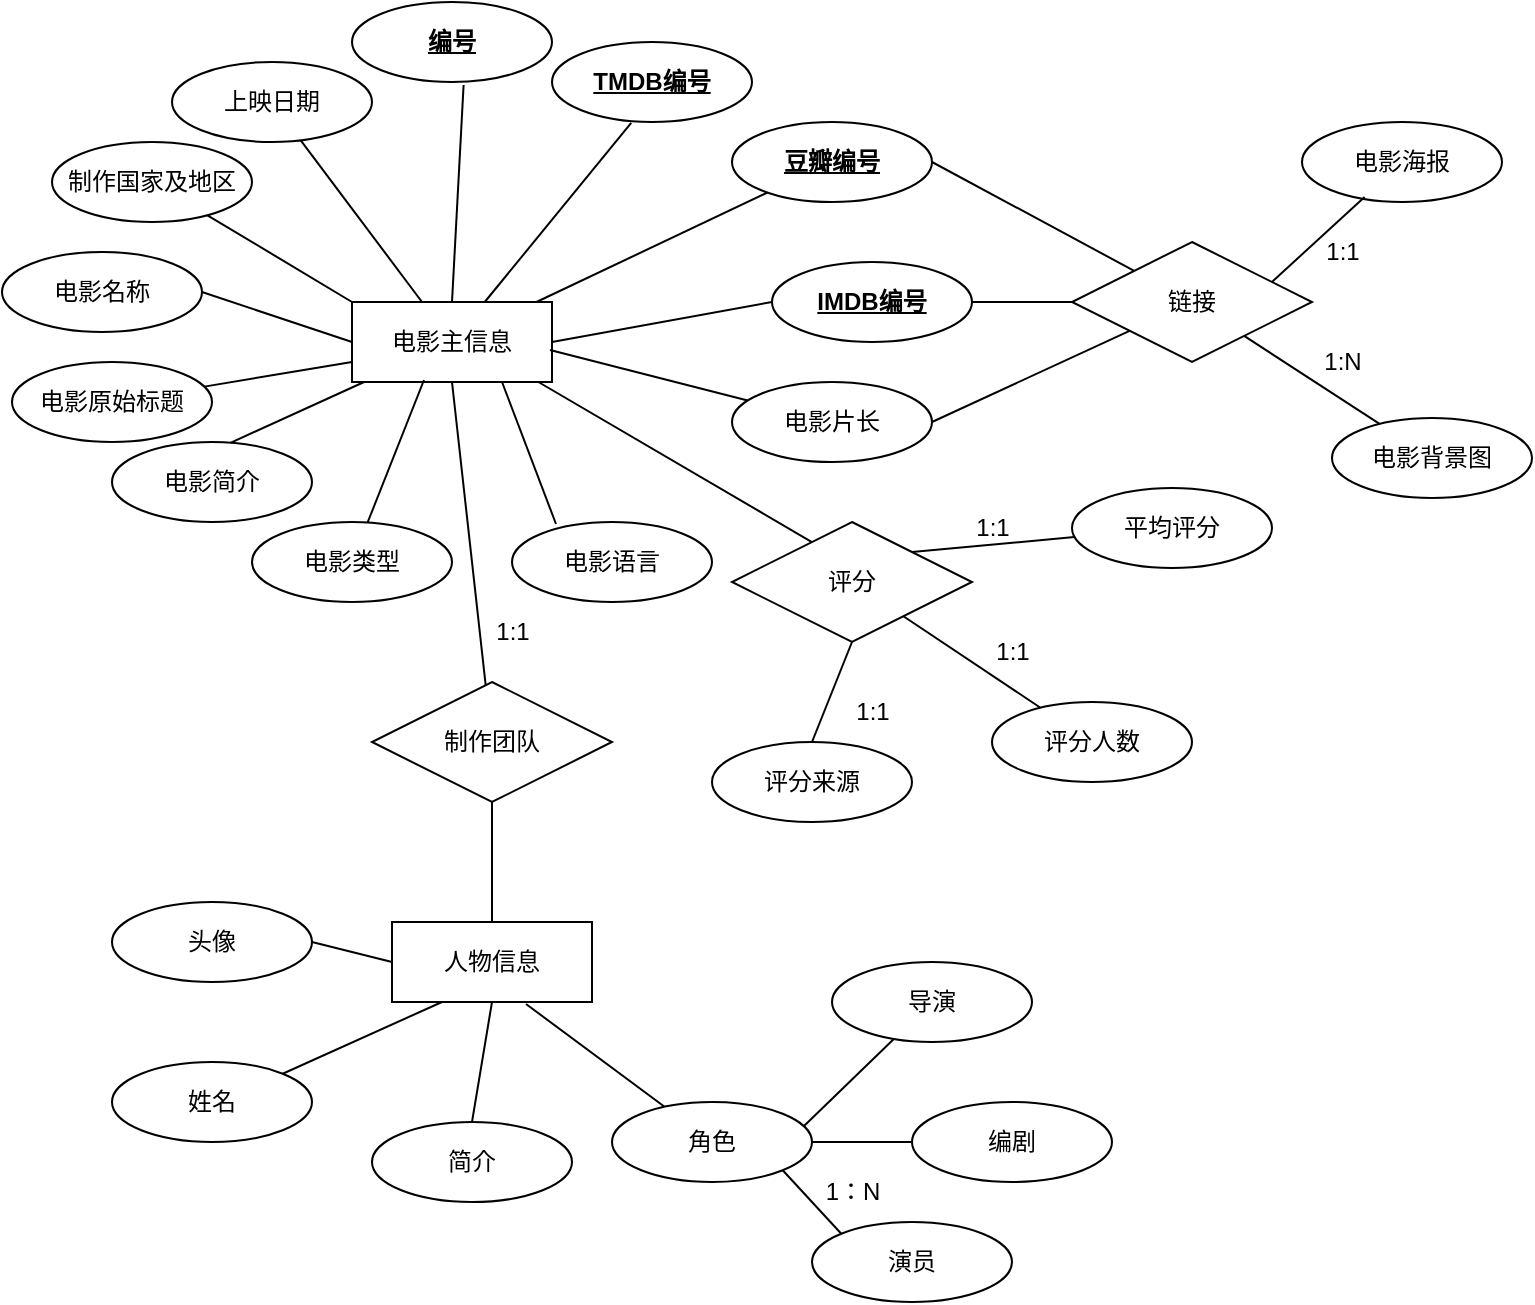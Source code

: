 <mxfile version="24.7.12">
  <diagram id="R2lEEEUBdFMjLlhIrx00" name="Page-1">
    <mxGraphModel dx="4168" dy="3216" grid="1" gridSize="10" guides="1" tooltips="1" connect="1" arrows="1" fold="1" page="1" pageScale="1" pageWidth="827" pageHeight="1169" math="0" shadow="0" extFonts="Permanent Marker^https://fonts.googleapis.com/css?family=Permanent+Marker">
      <root>
        <mxCell id="0" />
        <mxCell id="1" parent="0" />
        <mxCell id="ySv0NDXNb3eUwj8sAtVx-1" value="电影主信息" style="whiteSpace=wrap;html=1;align=center;" parent="1" vertex="1">
          <mxGeometry x="-1845" y="-1928" width="100" height="40" as="geometry" />
        </mxCell>
        <mxCell id="ySv0NDXNb3eUwj8sAtVx-2" value="&lt;b&gt;豆瓣编号&lt;/b&gt;" style="ellipse;whiteSpace=wrap;html=1;align=center;fontStyle=4;" parent="1" vertex="1">
          <mxGeometry x="-1655" y="-2018" width="100" height="40" as="geometry" />
        </mxCell>
        <mxCell id="ySv0NDXNb3eUwj8sAtVx-3" value="&lt;b&gt;&lt;u&gt;IMDB编号&lt;/u&gt;&lt;/b&gt;" style="ellipse;whiteSpace=wrap;html=1;align=center;" parent="1" vertex="1">
          <mxGeometry x="-1635" y="-1948" width="100" height="40" as="geometry" />
        </mxCell>
        <mxCell id="ySv0NDXNb3eUwj8sAtVx-5" value="&lt;b&gt;&lt;u&gt;TMDB编号&lt;/u&gt;&lt;/b&gt;" style="ellipse;whiteSpace=wrap;html=1;align=center;" parent="1" vertex="1">
          <mxGeometry x="-1745" y="-2058" width="100" height="40" as="geometry" />
        </mxCell>
        <mxCell id="ySv0NDXNb3eUwj8sAtVx-6" value="电影名称" style="ellipse;whiteSpace=wrap;html=1;align=center;" parent="1" vertex="1">
          <mxGeometry x="-2020" y="-1953" width="100" height="40" as="geometry" />
        </mxCell>
        <mxCell id="ySv0NDXNb3eUwj8sAtVx-7" value="" style="endArrow=none;html=1;rounded=0;" parent="1" source="ySv0NDXNb3eUwj8sAtVx-1" target="ySv0NDXNb3eUwj8sAtVx-2" edge="1">
          <mxGeometry relative="1" as="geometry">
            <mxPoint x="-1785" y="-1928" as="sourcePoint" />
            <mxPoint x="-1625" y="-1928" as="targetPoint" />
          </mxGeometry>
        </mxCell>
        <mxCell id="ySv0NDXNb3eUwj8sAtVx-9" value="" style="endArrow=none;html=1;rounded=0;exitX=1;exitY=0.5;exitDx=0;exitDy=0;entryX=0;entryY=0.5;entryDx=0;entryDy=0;" parent="1" source="ySv0NDXNb3eUwj8sAtVx-1" target="ySv0NDXNb3eUwj8sAtVx-3" edge="1">
          <mxGeometry relative="1" as="geometry">
            <mxPoint x="-1705" y="-1898.48" as="sourcePoint" />
            <mxPoint x="-1655" y="-1898.48" as="targetPoint" />
          </mxGeometry>
        </mxCell>
        <mxCell id="ySv0NDXNb3eUwj8sAtVx-12" value="" style="endArrow=none;html=1;rounded=0;exitX=1;exitY=0.5;exitDx=0;exitDy=0;entryX=0;entryY=0.5;entryDx=0;entryDy=0;" parent="1" source="ySv0NDXNb3eUwj8sAtVx-6" target="ySv0NDXNb3eUwj8sAtVx-1" edge="1">
          <mxGeometry relative="1" as="geometry">
            <mxPoint x="-1855" y="-1898" as="sourcePoint" />
            <mxPoint x="-1815" y="-1898" as="targetPoint" />
          </mxGeometry>
        </mxCell>
        <mxCell id="ySv0NDXNb3eUwj8sAtVx-18" value="电影语言" style="ellipse;whiteSpace=wrap;html=1;align=center;" parent="1" vertex="1">
          <mxGeometry x="-1765" y="-1818" width="100" height="40" as="geometry" />
        </mxCell>
        <mxCell id="ySv0NDXNb3eUwj8sAtVx-19" value="电影类型&lt;span style=&quot;color: rgba(0, 0, 0, 0); font-family: monospace; font-size: 0px; text-align: start; text-wrap: nowrap;&quot;&gt;%3CmxGraphModel%3E%3Croot%3E%3CmxCell%20id%3D%220%22%2F%3E%3CmxCell%20id%3D%221%22%20parent%3D%220%22%2F%3E%3CmxCell%20id%3D%222%22%20value%3D%22%E7%94%B5%E5%BD%B1%E8%AF%AD%E8%A8%80%22%20style%3D%22ellipse%3BwhiteSpace%3Dwrap%3Bhtml%3D1%3Balign%3Dcenter%3B%22%20vertex%3D%221%22%20parent%3D%221%22%3E%3CmxGeometry%20x%3D%22-680%22%20y%3D%22-630%22%20width%3D%22100%22%20height%3D%2240%22%20as%3D%22geometry%22%2F%3E%3C%2FmxCell%3E%3C%2Froot%3E%3C%2FmxGraphModel%3E&lt;/span&gt;" style="ellipse;whiteSpace=wrap;html=1;align=center;" parent="1" vertex="1">
          <mxGeometry x="-1895" y="-1818" width="100" height="40" as="geometry" />
        </mxCell>
        <mxCell id="ySv0NDXNb3eUwj8sAtVx-20" value="电影简介" style="ellipse;whiteSpace=wrap;html=1;align=center;" parent="1" vertex="1">
          <mxGeometry x="-1965" y="-1858" width="100" height="40" as="geometry" />
        </mxCell>
        <mxCell id="ySv0NDXNb3eUwj8sAtVx-21" value="电影片长" style="ellipse;whiteSpace=wrap;html=1;align=center;" parent="1" vertex="1">
          <mxGeometry x="-1655" y="-1888" width="100" height="40" as="geometry" />
        </mxCell>
        <mxCell id="ySv0NDXNb3eUwj8sAtVx-22" value="上映日期" style="ellipse;whiteSpace=wrap;html=1;align=center;" parent="1" vertex="1">
          <mxGeometry x="-1935" y="-2048" width="100" height="40" as="geometry" />
        </mxCell>
        <mxCell id="ySv0NDXNb3eUwj8sAtVx-23" value="制作国家及地区" style="ellipse;whiteSpace=wrap;html=1;align=center;" parent="1" vertex="1">
          <mxGeometry x="-1995" y="-2008" width="100" height="40" as="geometry" />
        </mxCell>
        <mxCell id="ySv0NDXNb3eUwj8sAtVx-24" value="&lt;b&gt;&lt;u&gt;编号&lt;/u&gt;&lt;/b&gt;" style="ellipse;whiteSpace=wrap;html=1;align=center;" parent="1" vertex="1">
          <mxGeometry x="-1845" y="-2078" width="100" height="40" as="geometry" />
        </mxCell>
        <mxCell id="ySv0NDXNb3eUwj8sAtVx-26" value="电影原始标题" style="ellipse;whiteSpace=wrap;html=1;align=center;" parent="1" vertex="1">
          <mxGeometry x="-2015" y="-1898" width="100" height="40" as="geometry" />
        </mxCell>
        <mxCell id="ySv0NDXNb3eUwj8sAtVx-27" value="" style="endArrow=none;html=1;rounded=0;entryX=0;entryY=0;entryDx=0;entryDy=0;" parent="1" source="ySv0NDXNb3eUwj8sAtVx-23" target="ySv0NDXNb3eUwj8sAtVx-1" edge="1">
          <mxGeometry relative="1" as="geometry">
            <mxPoint x="-1995" y="-1958" as="sourcePoint" />
            <mxPoint x="-1835" y="-1958" as="targetPoint" />
          </mxGeometry>
        </mxCell>
        <mxCell id="ySv0NDXNb3eUwj8sAtVx-30" value="" style="endArrow=none;html=1;rounded=0;" parent="1" source="ySv0NDXNb3eUwj8sAtVx-26" edge="1">
          <mxGeometry relative="1" as="geometry">
            <mxPoint x="-1918.846" y="-1888.002" as="sourcePoint" />
            <mxPoint x="-1845" y="-1898" as="targetPoint" />
          </mxGeometry>
        </mxCell>
        <mxCell id="ySv0NDXNb3eUwj8sAtVx-31" value="" style="endArrow=none;html=1;rounded=0;" parent="1" source="ySv0NDXNb3eUwj8sAtVx-1" target="ySv0NDXNb3eUwj8sAtVx-22" edge="1">
          <mxGeometry relative="1" as="geometry">
            <mxPoint x="-1715" y="-1958" as="sourcePoint" />
            <mxPoint x="-1555" y="-1958" as="targetPoint" />
          </mxGeometry>
        </mxCell>
        <mxCell id="ySv0NDXNb3eUwj8sAtVx-32" value="" style="endArrow=none;html=1;rounded=0;entryX=0.403;entryY=-0.022;entryDx=0;entryDy=0;entryPerimeter=0;" parent="1" source="ySv0NDXNb3eUwj8sAtVx-1" edge="1">
          <mxGeometry relative="1" as="geometry">
            <mxPoint x="-1784.5" y="-1888" as="sourcePoint" />
            <mxPoint x="-1905.5" y="-1857.72" as="targetPoint" />
          </mxGeometry>
        </mxCell>
        <mxCell id="ySv0NDXNb3eUwj8sAtVx-33" value="" style="endArrow=none;html=1;rounded=0;entryX=0.22;entryY=0.025;entryDx=0;entryDy=0;exitX=0.75;exitY=1;exitDx=0;exitDy=0;entryPerimeter=0;" parent="1" source="ySv0NDXNb3eUwj8sAtVx-1" target="ySv0NDXNb3eUwj8sAtVx-18" edge="1">
          <mxGeometry relative="1" as="geometry">
            <mxPoint x="-1735" y="-1898" as="sourcePoint" />
            <mxPoint x="-1575" y="-1898" as="targetPoint" />
          </mxGeometry>
        </mxCell>
        <mxCell id="ySv0NDXNb3eUwj8sAtVx-34" value="" style="endArrow=none;html=1;rounded=0;exitX=0.36;exitY=0.975;exitDx=0;exitDy=0;exitPerimeter=0;" parent="1" source="ySv0NDXNb3eUwj8sAtVx-1" target="ySv0NDXNb3eUwj8sAtVx-19" edge="1">
          <mxGeometry relative="1" as="geometry">
            <mxPoint x="-1755" y="-1868" as="sourcePoint" />
            <mxPoint x="-1595" y="-1868" as="targetPoint" />
          </mxGeometry>
        </mxCell>
        <mxCell id="ySv0NDXNb3eUwj8sAtVx-35" value="" style="endArrow=none;html=1;rounded=0;exitX=0.99;exitY=0.6;exitDx=0;exitDy=0;exitPerimeter=0;" parent="1" source="ySv0NDXNb3eUwj8sAtVx-1" target="ySv0NDXNb3eUwj8sAtVx-21" edge="1">
          <mxGeometry relative="1" as="geometry">
            <mxPoint x="-1735" y="-1908" as="sourcePoint" />
            <mxPoint x="-1575" y="-1908" as="targetPoint" />
          </mxGeometry>
        </mxCell>
        <mxCell id="ySv0NDXNb3eUwj8sAtVx-37" value="" style="endArrow=none;html=1;rounded=0;exitX=0.558;exitY=1.038;exitDx=0;exitDy=0;exitPerimeter=0;entryX=0.5;entryY=0;entryDx=0;entryDy=0;" parent="1" source="ySv0NDXNb3eUwj8sAtVx-24" target="ySv0NDXNb3eUwj8sAtVx-1" edge="1">
          <mxGeometry relative="1" as="geometry">
            <mxPoint x="-1775" y="-2008" as="sourcePoint" />
            <mxPoint x="-1615" y="-2008" as="targetPoint" />
          </mxGeometry>
        </mxCell>
        <mxCell id="ySv0NDXNb3eUwj8sAtVx-38" value="" style="endArrow=none;html=1;rounded=0;entryX=0.396;entryY=1.012;entryDx=0;entryDy=0;entryPerimeter=0;" parent="1" source="ySv0NDXNb3eUwj8sAtVx-1" target="ySv0NDXNb3eUwj8sAtVx-5" edge="1">
          <mxGeometry relative="1" as="geometry">
            <mxPoint x="-1775" y="-1958" as="sourcePoint" />
            <mxPoint x="-1615" y="-1958" as="targetPoint" />
          </mxGeometry>
        </mxCell>
        <mxCell id="ySv0NDXNb3eUwj8sAtVx-43" value="人物信息" style="whiteSpace=wrap;html=1;align=center;" parent="1" vertex="1">
          <mxGeometry x="-1825" y="-1618" width="100" height="40" as="geometry" />
        </mxCell>
        <mxCell id="ySv0NDXNb3eUwj8sAtVx-44" value="导演" style="ellipse;whiteSpace=wrap;html=1;align=center;" parent="1" vertex="1">
          <mxGeometry x="-1605" y="-1598" width="100" height="40" as="geometry" />
        </mxCell>
        <mxCell id="ySv0NDXNb3eUwj8sAtVx-45" value="编剧" style="ellipse;whiteSpace=wrap;html=1;align=center;" parent="1" vertex="1">
          <mxGeometry x="-1565" y="-1528" width="100" height="40" as="geometry" />
        </mxCell>
        <mxCell id="ySv0NDXNb3eUwj8sAtVx-46" value="演员" style="ellipse;whiteSpace=wrap;html=1;align=center;ellipse;whiteSpace=wrap;html=1;align=center;" parent="1" vertex="1">
          <mxGeometry x="-1615" y="-1468" width="100" height="40" as="geometry" />
        </mxCell>
        <mxCell id="ySv0NDXNb3eUwj8sAtVx-51" value="制作团队" style="shape=rhombus;perimeter=rhombusPerimeter;whiteSpace=wrap;html=1;align=center;" parent="1" vertex="1">
          <mxGeometry x="-1835" y="-1738" width="120" height="60" as="geometry" />
        </mxCell>
        <mxCell id="ySv0NDXNb3eUwj8sAtVx-52" value="评分" style="shape=rhombus;perimeter=rhombusPerimeter;whiteSpace=wrap;html=1;align=center;" parent="1" vertex="1">
          <mxGeometry x="-1655" y="-1818" width="120" height="60" as="geometry" />
        </mxCell>
        <mxCell id="ySv0NDXNb3eUwj8sAtVx-54" value="" style="endArrow=none;html=1;rounded=0;exitX=0.934;exitY=1.003;exitDx=0;exitDy=0;exitPerimeter=0;entryX=0.333;entryY=0.167;entryDx=0;entryDy=0;entryPerimeter=0;strokeColor=#000000;" parent="1" source="ySv0NDXNb3eUwj8sAtVx-1" target="ySv0NDXNb3eUwj8sAtVx-52" edge="1">
          <mxGeometry relative="1" as="geometry">
            <mxPoint x="-1635" y="-1828" as="sourcePoint" />
            <mxPoint x="-1475" y="-1828" as="targetPoint" />
          </mxGeometry>
        </mxCell>
        <mxCell id="ySv0NDXNb3eUwj8sAtVx-55" value="" style="endArrow=none;html=1;rounded=0;exitX=0.5;exitY=1;exitDx=0;exitDy=0;" parent="1" source="ySv0NDXNb3eUwj8sAtVx-1" target="ySv0NDXNb3eUwj8sAtVx-51" edge="1">
          <mxGeometry relative="1" as="geometry">
            <mxPoint x="-1775" y="-1768" as="sourcePoint" />
            <mxPoint x="-1615" y="-1768" as="targetPoint" />
          </mxGeometry>
        </mxCell>
        <mxCell id="ySv0NDXNb3eUwj8sAtVx-56" value="" style="endArrow=none;html=1;rounded=0;exitX=0.5;exitY=1;exitDx=0;exitDy=0;" parent="1" source="ySv0NDXNb3eUwj8sAtVx-51" edge="1" target="ySv0NDXNb3eUwj8sAtVx-43">
          <mxGeometry relative="1" as="geometry">
            <mxPoint x="-1782" y="-1688" as="sourcePoint" />
            <mxPoint x="-1775" y="-1610" as="targetPoint" />
          </mxGeometry>
        </mxCell>
        <mxCell id="ySv0NDXNb3eUwj8sAtVx-57" value="链接" style="shape=rhombus;perimeter=rhombusPerimeter;whiteSpace=wrap;html=1;align=center;" parent="1" vertex="1">
          <mxGeometry x="-1485" y="-1958" width="120" height="60" as="geometry" />
        </mxCell>
        <mxCell id="ySv0NDXNb3eUwj8sAtVx-58" value="电影海报" style="ellipse;whiteSpace=wrap;html=1;align=center;" parent="1" vertex="1">
          <mxGeometry x="-1370" y="-2018" width="100" height="40" as="geometry" />
        </mxCell>
        <mxCell id="ySv0NDXNb3eUwj8sAtVx-59" value="电影背景图" style="ellipse;whiteSpace=wrap;html=1;align=center;" parent="1" vertex="1">
          <mxGeometry x="-1355" y="-1870" width="100" height="40" as="geometry" />
        </mxCell>
        <mxCell id="ySv0NDXNb3eUwj8sAtVx-60" value="" style="endArrow=none;html=1;rounded=0;exitX=1;exitY=0.5;exitDx=0;exitDy=0;" parent="1" source="ySv0NDXNb3eUwj8sAtVx-2" target="ySv0NDXNb3eUwj8sAtVx-57" edge="1">
          <mxGeometry relative="1" as="geometry">
            <mxPoint x="-1465" y="-1848" as="sourcePoint" />
            <mxPoint x="-1305" y="-1848" as="targetPoint" />
          </mxGeometry>
        </mxCell>
        <mxCell id="ySv0NDXNb3eUwj8sAtVx-61" value="" style="endArrow=none;html=1;rounded=0;" parent="1" source="ySv0NDXNb3eUwj8sAtVx-3" target="ySv0NDXNb3eUwj8sAtVx-57" edge="1">
          <mxGeometry relative="1" as="geometry">
            <mxPoint x="-1485" y="-1858" as="sourcePoint" />
            <mxPoint x="-1325" y="-1858" as="targetPoint" />
          </mxGeometry>
        </mxCell>
        <mxCell id="ySv0NDXNb3eUwj8sAtVx-63" value="" style="endArrow=none;html=1;rounded=0;exitX=1;exitY=0.5;exitDx=0;exitDy=0;" parent="1" source="ySv0NDXNb3eUwj8sAtVx-21" target="ySv0NDXNb3eUwj8sAtVx-57" edge="1">
          <mxGeometry relative="1" as="geometry">
            <mxPoint x="-1525" y="-1858" as="sourcePoint" />
            <mxPoint x="-1365" y="-1858" as="targetPoint" />
          </mxGeometry>
        </mxCell>
        <mxCell id="ySv0NDXNb3eUwj8sAtVx-66" value="" style="endArrow=none;html=1;rounded=0;entryX=0.313;entryY=0.938;entryDx=0;entryDy=0;entryPerimeter=0;exitX=0.833;exitY=0.333;exitDx=0;exitDy=0;exitPerimeter=0;" parent="1" source="ySv0NDXNb3eUwj8sAtVx-57" target="ySv0NDXNb3eUwj8sAtVx-58" edge="1">
          <mxGeometry relative="1" as="geometry">
            <mxPoint x="-1335" y="-1918" as="sourcePoint" />
            <mxPoint x="-1175" y="-1918" as="targetPoint" />
          </mxGeometry>
        </mxCell>
        <mxCell id="ySv0NDXNb3eUwj8sAtVx-67" value="" style="endArrow=none;html=1;rounded=0;" parent="1" source="ySv0NDXNb3eUwj8sAtVx-57" target="ySv0NDXNb3eUwj8sAtVx-59" edge="1">
          <mxGeometry relative="1" as="geometry">
            <mxPoint x="-1345" y="-1868" as="sourcePoint" />
            <mxPoint x="-1185" y="-1868" as="targetPoint" />
          </mxGeometry>
        </mxCell>
        <mxCell id="ySv0NDXNb3eUwj8sAtVx-70" value="1:N" style="text;html=1;align=center;verticalAlign=middle;resizable=0;points=[];autosize=1;strokeColor=none;fillColor=none;" parent="1" vertex="1">
          <mxGeometry x="-1370" y="-1913" width="40" height="30" as="geometry" />
        </mxCell>
        <mxCell id="ySv0NDXNb3eUwj8sAtVx-73" value="1:1" style="text;html=1;align=center;verticalAlign=middle;resizable=0;points=[];autosize=1;strokeColor=none;fillColor=none;" parent="1" vertex="1">
          <mxGeometry x="-1370" y="-1968" width="40" height="30" as="geometry" />
        </mxCell>
        <mxCell id="ySv0NDXNb3eUwj8sAtVx-74" value="平均评分" style="ellipse;whiteSpace=wrap;html=1;align=center;" parent="1" vertex="1">
          <mxGeometry x="-1485" y="-1835" width="100" height="40" as="geometry" />
        </mxCell>
        <mxCell id="ySv0NDXNb3eUwj8sAtVx-75" value="评分人数" style="ellipse;whiteSpace=wrap;html=1;align=center;" parent="1" vertex="1">
          <mxGeometry x="-1525" y="-1728" width="100" height="40" as="geometry" />
        </mxCell>
        <mxCell id="ySv0NDXNb3eUwj8sAtVx-77" value="" style="endArrow=none;html=1;rounded=0;" parent="1" source="ySv0NDXNb3eUwj8sAtVx-75" edge="1" target="ySv0NDXNb3eUwj8sAtVx-52">
          <mxGeometry relative="1" as="geometry">
            <mxPoint x="-1705" y="-1738" as="sourcePoint" />
            <mxPoint x="-1571" y="-1768" as="targetPoint" />
          </mxGeometry>
        </mxCell>
        <mxCell id="ySv0NDXNb3eUwj8sAtVx-78" value="" style="endArrow=none;html=1;rounded=0;exitX=1;exitY=0;exitDx=0;exitDy=0;" parent="1" source="ySv0NDXNb3eUwj8sAtVx-52" target="ySv0NDXNb3eUwj8sAtVx-74" edge="1">
          <mxGeometry relative="1" as="geometry">
            <mxPoint x="-1365" y="-1708" as="sourcePoint" />
            <mxPoint x="-1205" y="-1708" as="targetPoint" />
          </mxGeometry>
        </mxCell>
        <mxCell id="ySv0NDXNb3eUwj8sAtVx-79" value="评分来源" style="ellipse;whiteSpace=wrap;html=1;align=center;" parent="1" vertex="1">
          <mxGeometry x="-1665" y="-1708" width="100" height="40" as="geometry" />
        </mxCell>
        <mxCell id="ySv0NDXNb3eUwj8sAtVx-81" value="" style="endArrow=none;html=1;rounded=0;entryX=0.5;entryY=1;entryDx=0;entryDy=0;exitX=0.5;exitY=0;exitDx=0;exitDy=0;" parent="1" source="ySv0NDXNb3eUwj8sAtVx-79" target="ySv0NDXNb3eUwj8sAtVx-52" edge="1">
          <mxGeometry relative="1" as="geometry">
            <mxPoint x="-1675" y="-1738" as="sourcePoint" />
            <mxPoint x="-1515" y="-1738" as="targetPoint" />
          </mxGeometry>
        </mxCell>
        <mxCell id="ySv0NDXNb3eUwj8sAtVx-82" value="1:1" style="text;html=1;align=center;verticalAlign=middle;resizable=0;points=[];autosize=1;strokeColor=none;fillColor=none;" parent="1" vertex="1">
          <mxGeometry x="-1545" y="-1830" width="40" height="30" as="geometry" />
        </mxCell>
        <mxCell id="ySv0NDXNb3eUwj8sAtVx-83" value="1:1" style="text;html=1;align=center;verticalAlign=middle;resizable=0;points=[];autosize=1;strokeColor=none;fillColor=none;" parent="1" vertex="1">
          <mxGeometry x="-1605" y="-1738" width="40" height="30" as="geometry" />
        </mxCell>
        <mxCell id="ySv0NDXNb3eUwj8sAtVx-84" value="1:1" style="text;html=1;align=center;verticalAlign=middle;resizable=0;points=[];autosize=1;strokeColor=none;fillColor=none;" parent="1" vertex="1">
          <mxGeometry x="-1535" y="-1768" width="40" height="30" as="geometry" />
        </mxCell>
        <mxCell id="ySv0NDXNb3eUwj8sAtVx-85" value="1:1" style="text;html=1;align=center;verticalAlign=middle;resizable=0;points=[];autosize=1;strokeColor=none;fillColor=none;" parent="1" vertex="1">
          <mxGeometry x="-1785" y="-1778" width="40" height="30" as="geometry" />
        </mxCell>
        <mxCell id="UseEGewrcZ2Ws6UMLqCO-6" value="姓名" style="ellipse;whiteSpace=wrap;html=1;align=center;" vertex="1" parent="1">
          <mxGeometry x="-1965" y="-1548" width="100" height="40" as="geometry" />
        </mxCell>
        <mxCell id="UseEGewrcZ2Ws6UMLqCO-7" value="头像" style="ellipse;whiteSpace=wrap;html=1;align=center;" vertex="1" parent="1">
          <mxGeometry x="-1965" y="-1628" width="100" height="40" as="geometry" />
        </mxCell>
        <mxCell id="UseEGewrcZ2Ws6UMLqCO-8" value="简介" style="ellipse;whiteSpace=wrap;html=1;align=center;" vertex="1" parent="1">
          <mxGeometry x="-1835" y="-1518" width="100" height="40" as="geometry" />
        </mxCell>
        <mxCell id="UseEGewrcZ2Ws6UMLqCO-9" value="角色" style="ellipse;whiteSpace=wrap;html=1;align=center;" vertex="1" parent="1">
          <mxGeometry x="-1715" y="-1528" width="100" height="40" as="geometry" />
        </mxCell>
        <mxCell id="UseEGewrcZ2Ws6UMLqCO-13" value="" style="endArrow=none;html=1;rounded=0;entryX=0;entryY=0.5;entryDx=0;entryDy=0;exitX=1;exitY=0.5;exitDx=0;exitDy=0;" edge="1" parent="1" source="UseEGewrcZ2Ws6UMLqCO-7" target="ySv0NDXNb3eUwj8sAtVx-43">
          <mxGeometry relative="1" as="geometry">
            <mxPoint x="-2005" y="-1658" as="sourcePoint" />
            <mxPoint x="-1845" y="-1658" as="targetPoint" />
          </mxGeometry>
        </mxCell>
        <mxCell id="UseEGewrcZ2Ws6UMLqCO-14" value="" style="endArrow=none;html=1;rounded=0;entryX=0.25;entryY=1;entryDx=0;entryDy=0;exitX=1;exitY=0;exitDx=0;exitDy=0;" edge="1" parent="1" source="UseEGewrcZ2Ws6UMLqCO-6" target="ySv0NDXNb3eUwj8sAtVx-43">
          <mxGeometry relative="1" as="geometry">
            <mxPoint x="-1755" y="-1528" as="sourcePoint" />
            <mxPoint x="-1595" y="-1528" as="targetPoint" />
          </mxGeometry>
        </mxCell>
        <mxCell id="UseEGewrcZ2Ws6UMLqCO-15" value="" style="endArrow=none;html=1;rounded=0;exitX=0.5;exitY=1;exitDx=0;exitDy=0;entryX=0.5;entryY=0;entryDx=0;entryDy=0;" edge="1" parent="1" source="ySv0NDXNb3eUwj8sAtVx-43" target="UseEGewrcZ2Ws6UMLqCO-8">
          <mxGeometry relative="1" as="geometry">
            <mxPoint x="-1705" y="-1558" as="sourcePoint" />
            <mxPoint x="-1545" y="-1558" as="targetPoint" />
          </mxGeometry>
        </mxCell>
        <mxCell id="UseEGewrcZ2Ws6UMLqCO-16" value="" style="endArrow=none;html=1;rounded=0;exitX=0.67;exitY=1.025;exitDx=0;exitDy=0;exitPerimeter=0;" edge="1" parent="1" source="ySv0NDXNb3eUwj8sAtVx-43" target="UseEGewrcZ2Ws6UMLqCO-9">
          <mxGeometry relative="1" as="geometry">
            <mxPoint x="-1705" y="-1598" as="sourcePoint" />
            <mxPoint x="-1545" y="-1598" as="targetPoint" />
          </mxGeometry>
        </mxCell>
        <mxCell id="UseEGewrcZ2Ws6UMLqCO-17" value="" style="endArrow=none;html=1;rounded=0;exitX=0.96;exitY=0.3;exitDx=0;exitDy=0;exitPerimeter=0;" edge="1" parent="1" source="UseEGewrcZ2Ws6UMLqCO-9" target="ySv0NDXNb3eUwj8sAtVx-44">
          <mxGeometry relative="1" as="geometry">
            <mxPoint x="-1625" y="-1518" as="sourcePoint" />
            <mxPoint x="-1455" y="-1518" as="targetPoint" />
          </mxGeometry>
        </mxCell>
        <mxCell id="UseEGewrcZ2Ws6UMLqCO-18" value="" style="endArrow=none;html=1;rounded=0;exitX=1;exitY=1;exitDx=0;exitDy=0;entryX=0;entryY=0;entryDx=0;entryDy=0;" edge="1" parent="1" source="UseEGewrcZ2Ws6UMLqCO-9" target="ySv0NDXNb3eUwj8sAtVx-46">
          <mxGeometry relative="1" as="geometry">
            <mxPoint x="-1685" y="-1468" as="sourcePoint" />
            <mxPoint x="-1525" y="-1468" as="targetPoint" />
          </mxGeometry>
        </mxCell>
        <mxCell id="UseEGewrcZ2Ws6UMLqCO-19" value="" style="endArrow=none;html=1;rounded=0;exitX=1;exitY=0.5;exitDx=0;exitDy=0;entryX=0;entryY=0.5;entryDx=0;entryDy=0;" edge="1" parent="1" source="UseEGewrcZ2Ws6UMLqCO-9" target="ySv0NDXNb3eUwj8sAtVx-45">
          <mxGeometry relative="1" as="geometry">
            <mxPoint x="-1605" y="-1508" as="sourcePoint" />
            <mxPoint x="-1445" y="-1508" as="targetPoint" />
          </mxGeometry>
        </mxCell>
        <mxCell id="UseEGewrcZ2Ws6UMLqCO-23" value="1：N" style="text;html=1;align=center;verticalAlign=middle;resizable=0;points=[];autosize=1;strokeColor=none;fillColor=none;" vertex="1" parent="1">
          <mxGeometry x="-1620" y="-1498" width="50" height="30" as="geometry" />
        </mxCell>
      </root>
    </mxGraphModel>
  </diagram>
</mxfile>
